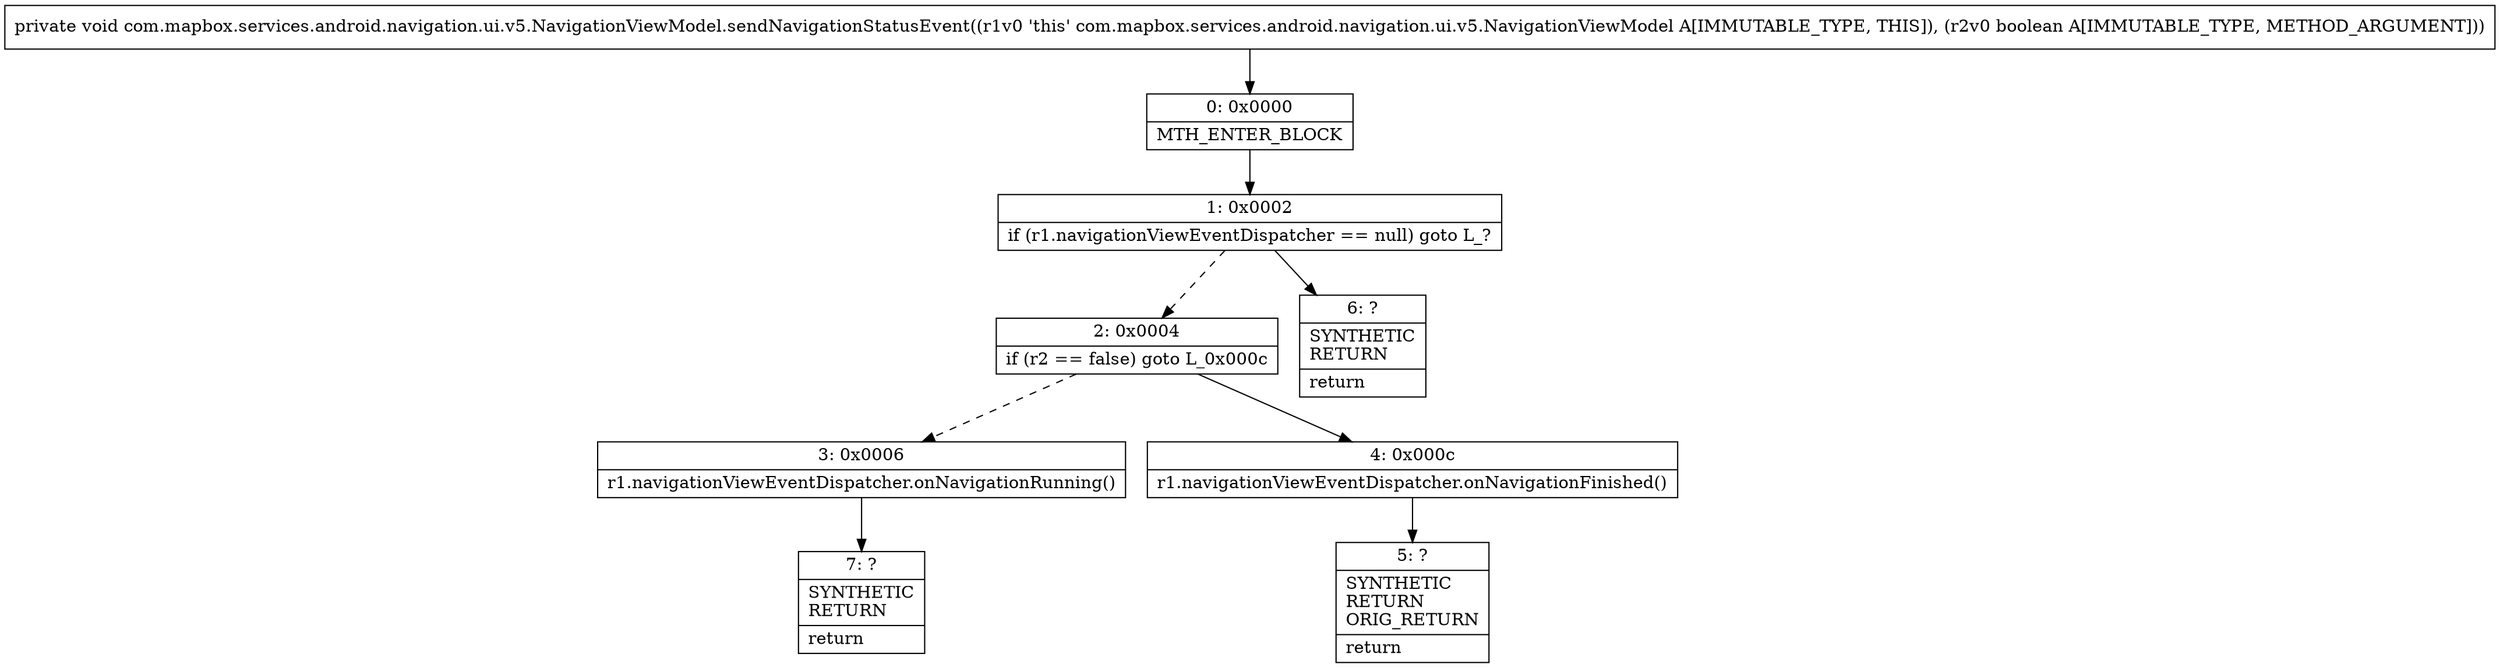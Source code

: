 digraph "CFG forcom.mapbox.services.android.navigation.ui.v5.NavigationViewModel.sendNavigationStatusEvent(Z)V" {
Node_0 [shape=record,label="{0\:\ 0x0000|MTH_ENTER_BLOCK\l}"];
Node_1 [shape=record,label="{1\:\ 0x0002|if (r1.navigationViewEventDispatcher == null) goto L_?\l}"];
Node_2 [shape=record,label="{2\:\ 0x0004|if (r2 == false) goto L_0x000c\l}"];
Node_3 [shape=record,label="{3\:\ 0x0006|r1.navigationViewEventDispatcher.onNavigationRunning()\l}"];
Node_4 [shape=record,label="{4\:\ 0x000c|r1.navigationViewEventDispatcher.onNavigationFinished()\l}"];
Node_5 [shape=record,label="{5\:\ ?|SYNTHETIC\lRETURN\lORIG_RETURN\l|return\l}"];
Node_6 [shape=record,label="{6\:\ ?|SYNTHETIC\lRETURN\l|return\l}"];
Node_7 [shape=record,label="{7\:\ ?|SYNTHETIC\lRETURN\l|return\l}"];
MethodNode[shape=record,label="{private void com.mapbox.services.android.navigation.ui.v5.NavigationViewModel.sendNavigationStatusEvent((r1v0 'this' com.mapbox.services.android.navigation.ui.v5.NavigationViewModel A[IMMUTABLE_TYPE, THIS]), (r2v0 boolean A[IMMUTABLE_TYPE, METHOD_ARGUMENT])) }"];
MethodNode -> Node_0;
Node_0 -> Node_1;
Node_1 -> Node_2[style=dashed];
Node_1 -> Node_6;
Node_2 -> Node_3[style=dashed];
Node_2 -> Node_4;
Node_3 -> Node_7;
Node_4 -> Node_5;
}

